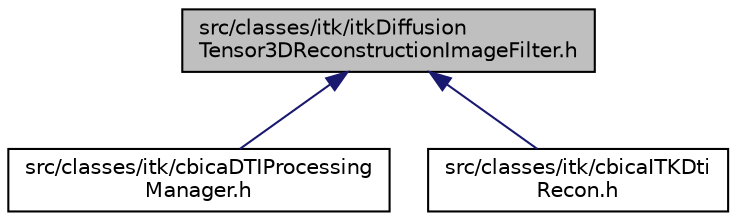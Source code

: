 digraph "src/classes/itk/itkDiffusionTensor3DReconstructionImageFilter.h"
{
 // LATEX_PDF_SIZE
  edge [fontname="Helvetica",fontsize="10",labelfontname="Helvetica",labelfontsize="10"];
  node [fontname="Helvetica",fontsize="10",shape=record];
  Node12 [label="src/classes/itk/itkDiffusion\lTensor3DReconstructionImageFilter.h",height=0.2,width=0.4,color="black", fillcolor="grey75", style="filled", fontcolor="black",tooltip="Declaration of DiffusionTensor3DReconstructionImageFilter."];
  Node12 -> Node13 [dir="back",color="midnightblue",fontsize="10",style="solid",fontname="Helvetica"];
  Node13 [label="src/classes/itk/cbicaDTIProcessing\lManager.h",height=0.2,width=0.4,color="black", fillcolor="white", style="filled",URL="$cbicaDTIProcessingManager_8h.html",tooltip="File that holds the DTIProcessingManager class."];
  Node12 -> Node14 [dir="back",color="midnightblue",fontsize="10",style="solid",fontname="Helvetica"];
  Node14 [label="src/classes/itk/cbicaITKDti\lRecon.h",height=0.2,width=0.4,color="black", fillcolor="white", style="filled",URL="$cbicaITKDtiRecon_8h.html",tooltip="Declaration of DtiRecon."];
}
